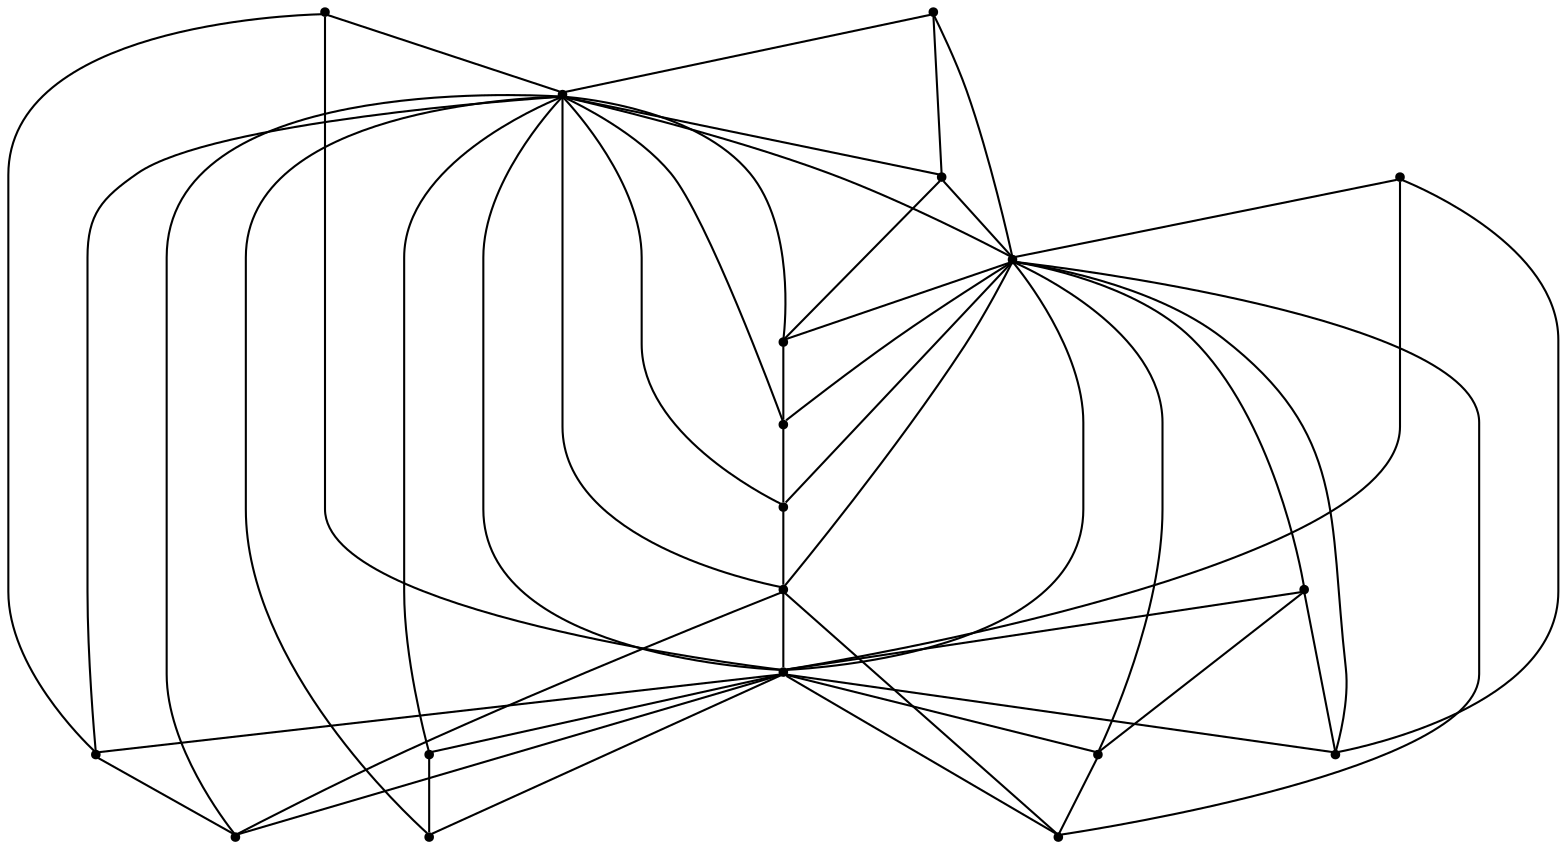 graph {
  node [shape=point,comment="{\"directed\":false,\"doi\":\"10.4230/LIPIcs.GD.2024.19\",\"figure\":\"3 (2)\"}"]

  v0 [pos="1305.9669829607335,572.6208558695539"]
  v1 [pos="1125.2307298434882,762.4609402685683"]
  v2 [pos="1069.7446630919383,725.4804565256877"]
  v3 [pos="1039.5904902152179,674.8494825455756"]
  v4 [pos="1039.2268335111075,972.6351025531067"]
  v5 [pos="1039.878070439235,616.5140715708908"]
  v6 [pos="1139.1012289985174,771.7070784931237"]
  v7 [pos="1055.8741957348107,716.2340639789235"]
  v8 [pos="1039.077908037956,704.9546196946991"]
  v9 [pos="1083.6151622469677,734.7265947502433"]
  v10 [pos="1039.9489161644794,599.8468112924095"]
  v11 [pos="1039.5904902152179,691.516742824057"]
  v12 [pos="1039.5904902152179,658.1822222670943"]
  v13 [pos="772.4866999604327,572.6208558695539"]
  v14 [pos="995.2492064750935,734.2639826523648"]
  v15 [pos="1022.990077593545,715.7717062032539"]
  v16 [pos="1009.1197056301229,725.0178444278093"]
  v17 [pos="953.6335116869657,761.9983281706899"]
  v18 [pos="939.7630125319363,771.2444663952454"]

  v0 -- v1 [id="-1",pos="1305.9669829607335,572.6208558695539 1125.2307298434882,762.4609402685683 1125.2307298434882,762.4609402685683 1125.2307298434882,762.4609402685683"]
  v13 -- v0 [id="-2",pos="772.4866999604327,572.6208558695539 1305.9669829607335,572.6208558695539 1305.9669829607335,572.6208558695539 1305.9669829607335,572.6208558695539"]
  v13 -- v17 [id="-3",pos="772.4866999604327,572.6208558695539 953.6335116869657,761.9983281706899 953.6335116869657,761.9983281706899 953.6335116869657,761.9983281706899"]
  v13 -- v16 [id="-4",pos="772.4866999604327,572.6208558695539 1009.1197056301229,725.0178444278093 1009.1197056301229,725.0178444278093 1009.1197056301229,725.0178444278093"]
  v13 -- v3 [id="-5",pos="772.4866999604327,572.6208558695539 1039.5904902152179,674.8494825455756 1039.5904902152179,674.8494825455756 1039.5904902152179,674.8494825455756"]
  v13 -- v5 [id="-6",pos="772.4866999604327,572.6208558695539 1039.878070439235,616.5140715708908 1039.878070439235,616.5140715708908 1039.878070439235,616.5140715708908"]
  v13 -- v10 [id="-7",pos="772.4866999604327,572.6208558695539 1039.9489161644794,599.8468112924095 1039.9489161644794,599.8468112924095 1039.9489161644794,599.8468112924095"]
  v18 -- v13 [id="-8",pos="939.7630125319363,771.2444663952454 772.4866999604327,572.6208558695539 772.4866999604327,572.6208558695539 772.4866999604327,572.6208558695539"]
  v18 -- v4 [id="-9",pos="939.7630125319363,771.2444663952454 1039.2268335111075,972.6351025531067 1039.2268335111075,972.6351025531067 1039.2268335111075,972.6351025531067"]
  v18 -- v17 [id="-10",pos="939.7630125319363,771.2444663952454 953.6335116869657,761.9983281706899 953.6335116869657,761.9983281706899 953.6335116869657,761.9983281706899"]
  v17 -- v4 [id="-12",pos="953.6335116869657,761.9983281706899 1039.2268335111075,972.6351025531067 1039.2268335111075,972.6351025531067 1039.2268335111075,972.6351025531067"]
  v0 -- v2 [id="-13",pos="1305.9669829607335,572.6208558695539 1069.7446630919383,725.4804565256877 1069.7446630919383,725.4804565256877 1069.7446630919383,725.4804565256877"]
  v16 -- v15 [id="-15",pos="1009.1197056301229,725.0178444278093 1022.990077593545,715.7717062032539 1022.990077593545,715.7717062032539 1022.990077593545,715.7717062032539"]
  v15 -- v8 [id="-16",pos="1022.990077593545,715.7717062032539 1039.077908037956,704.9546196946991 1039.077908037956,704.9546196946991 1039.077908037956,704.9546196946991"]
  v14 -- v13 [id="-17",pos="995.2492064750935,734.2639826523648 772.4866999604327,572.6208558695539 772.4866999604327,572.6208558695539 772.4866999604327,572.6208558695539"]
  v16 -- v4 [id="-18",pos="1009.1197056301229,725.0178444278093 1039.2268335111075,972.6351025531067 1039.2268335111075,972.6351025531067 1039.2268335111075,972.6351025531067"]
  v15 -- v13 [id="-19",pos="1022.990077593545,715.7717062032539 772.4866999604327,572.6208558695539 772.4866999604327,572.6208558695539 772.4866999604327,572.6208558695539"]
  v4 -- v13 [id="-20",pos="1039.2268335111075,972.6351025531067 772.4866999604327,572.6208558695539 772.4866999604327,572.6208558695539 772.4866999604327,572.6208558695539"]
  v4 -- v8 [id="-21",pos="1039.2268335111075,972.6351025531067 1039.077908037956,704.9546196946991 1039.077908037956,704.9546196946991 1039.077908037956,704.9546196946991"]
  v4 -- v15 [id="-22",pos="1039.2268335111075,972.6351025531067 1022.990077593545,715.7717062032539 1022.990077593545,715.7717062032539 1022.990077593545,715.7717062032539"]
  v4 -- v14 [id="-23",pos="1039.2268335111075,972.6351025531067 995.2492064750935,734.2639826523648 995.2492064750935,734.2639826523648 995.2492064750935,734.2639826523648"]
  v8 -- v0 [id="-24",pos="1039.077908037956,704.9546196946991 1305.9669829607335,572.6208558695539 1305.9669829607335,572.6208558695539 1305.9669829607335,572.6208558695539"]
  v8 -- v13 [id="-25",pos="1039.077908037956,704.9546196946991 772.4866999604327,572.6208558695539 772.4866999604327,572.6208558695539 772.4866999604327,572.6208558695539"]
  v11 -- v0 [id="-26",pos="1039.5904902152179,691.516742824057 1305.9669829607335,572.6208558695539 1305.9669829607335,572.6208558695539 1305.9669829607335,572.6208558695539"]
  v11 -- v13 [id="-27",pos="1039.5904902152179,691.516742824057 772.4866999604327,572.6208558695539 772.4866999604327,572.6208558695539 772.4866999604327,572.6208558695539"]
  v12 -- v0 [id="-28",pos="1039.5904902152179,658.1822222670943 1305.9669829607335,572.6208558695539 1305.9669829607335,572.6208558695539 1305.9669829607335,572.6208558695539"]
  v12 -- v13 [id="-29",pos="1039.5904902152179,658.1822222670943 772.4866999604327,572.6208558695539 772.4866999604327,572.6208558695539 772.4866999604327,572.6208558695539"]
  v4 -- v9 [id="-30",pos="1039.2268335111075,972.6351025531067 1083.6151622469677,734.7265947502433 1083.6151622469677,734.7265947502433 1083.6151622469677,734.7265947502433"]
  v4 -- v7 [id="-31",pos="1039.2268335111075,972.6351025531067 1055.8741957348107,716.2340639789235 1055.8741957348107,716.2340639789235 1055.8741957348107,716.2340639789235"]
  v12 -- v3 [id="-34",pos="1039.5904902152179,658.1822222670943 1039.5904902152179,674.8494825455756 1039.5904902152179,674.8494825455756 1039.5904902152179,674.8494825455756"]
  v3 -- v11 [id="-35",pos="1039.5904902152179,674.8494825455756 1039.5904902152179,691.516742824057 1039.5904902152179,691.516742824057 1039.5904902152179,691.516742824057"]
  v11 -- v8 [id="-36",pos="1039.5904902152179,691.516742824057 1039.077908037956,704.9546196946991 1039.077908037956,704.9546196946991 1039.077908037956,704.9546196946991"]
  v10 -- v5 [id="-37",pos="1039.9489161644794,599.8468112924095 1039.878070439235,616.5140715708908 1039.878070439235,616.5140715708908 1039.878070439235,616.5140715708908"]
  v10 -- v0 [id="-39",pos="1039.9489161644794,599.8468112924095 1305.9669829607335,572.6208558695539 1305.9669829607335,572.6208558695539 1305.9669829607335,572.6208558695539"]
  v7 -- v0 [id="-40",pos="1055.8741957348107,716.2340639789235 1305.9669829607335,572.6208558695539 1305.9669829607335,572.6208558695539 1305.9669829607335,572.6208558695539"]
  v2 -- v4 [id="-41",pos="1069.7446630919383,725.4804565256877 1039.2268335111075,972.6351025531067 1039.2268335111075,972.6351025531067 1039.2268335111075,972.6351025531067"]
  v9 -- v0 [id="-42",pos="1083.6151622469677,734.7265947502433 1305.9669829607335,572.6208558695539 1305.9669829607335,572.6208558695539 1305.9669829607335,572.6208558695539"]
  v9 -- v2 [id="-44",pos="1083.6151622469677,734.7265947502433 1069.7446630919383,725.4804565256877 1069.7446630919383,725.4804565256877 1069.7446630919383,725.4804565256877"]
  v7 -- v8 [id="-45",pos="1055.8741957348107,716.2340639789235 1039.077908037956,704.9546196946991 1039.077908037956,704.9546196946991 1039.077908037956,704.9546196946991"]
  v2 -- v7 [id="-46",pos="1069.7446630919383,725.4804565256877 1055.8741957348107,716.2340639789235 1055.8741957348107,716.2340639789235 1055.8741957348107,716.2340639789235"]
  v1 -- v4 [id="-47",pos="1125.2307298434882,762.4609402685683 1039.2268335111075,972.6351025531067 1039.2268335111075,972.6351025531067 1039.2268335111075,972.6351025531067"]
  v6 -- v1 [id="-48",pos="1139.1012289985174,771.7070784931237 1125.2307298434882,762.4609402685683 1125.2307298434882,762.4609402685683 1125.2307298434882,762.4609402685683"]
  v6 -- v4 [id="-50",pos="1139.1012289985174,771.7070784931237 1039.2268335111075,972.6351025531067 1039.2268335111075,972.6351025531067 1039.2268335111075,972.6351025531067"]
  v6 -- v0 [id="-51",pos="1139.1012289985174,771.7070784931237 1305.9669829607335,572.6208558695539 1305.9669829607335,572.6208558695539 1305.9669829607335,572.6208558695539"]
  v0 -- v5 [id="-52",pos="1305.9669829607335,572.6208558695539 1039.878070439235,616.5140715708908 1039.878070439235,616.5140715708908 1039.878070439235,616.5140715708908"]
  v0 -- v4 [id="-53",pos="1305.9669829607335,572.6208558695539 1039.2268335111075,972.6351025531067 1039.2268335111075,972.6351025531067 1039.2268335111075,972.6351025531067"]
  v0 -- v3 [id="-54",pos="1305.9669829607335,572.6208558695539 1039.5904902152179,674.8494825455756 1039.5904902152179,674.8494825455756 1039.5904902152179,674.8494825455756"]
  v14 -- v16 [id="-55",pos="995.2492064750935,734.2639826523648 1009.1197056301229,725.0178444278093 1009.1197056301229,725.0178444278093 1009.1197056301229,725.0178444278093"]
  v14 -- v17 [id="-14",pos="995.2492064750935,734.2639826523648 988.3598094719964,739.3267748637255 988.3598094719964,739.3267748637255 988.3598094719964,739.3267748637255 953.6335116869657,761.9983281706899 953.6335116869657,761.9983281706899 953.6335116869657,761.9983281706899"]
  v9 -- v1 [id="-43",pos="1083.6151622469677,734.7265947502433 1090.5045910479666,739.789132639395 1090.5045910479666,739.789132639395 1090.5045910479666,739.789132639395 1125.2307298434882,762.4609402685683 1125.2307298434882,762.4609402685683 1125.2307298434882,762.4609402685683"]
}